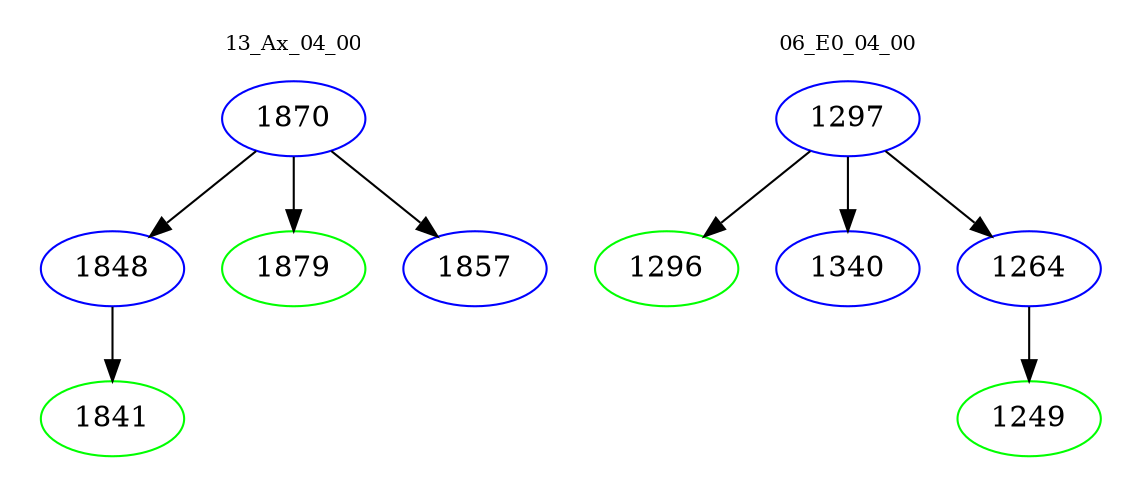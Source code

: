 digraph{
subgraph cluster_0 {
color = white
label = "13_Ax_04_00";
fontsize=10;
T0_1870 [label="1870", color="blue"]
T0_1870 -> T0_1848 [color="black"]
T0_1848 [label="1848", color="blue"]
T0_1848 -> T0_1841 [color="black"]
T0_1841 [label="1841", color="green"]
T0_1870 -> T0_1879 [color="black"]
T0_1879 [label="1879", color="green"]
T0_1870 -> T0_1857 [color="black"]
T0_1857 [label="1857", color="blue"]
}
subgraph cluster_1 {
color = white
label = "06_E0_04_00";
fontsize=10;
T1_1297 [label="1297", color="blue"]
T1_1297 -> T1_1296 [color="black"]
T1_1296 [label="1296", color="green"]
T1_1297 -> T1_1340 [color="black"]
T1_1340 [label="1340", color="blue"]
T1_1297 -> T1_1264 [color="black"]
T1_1264 [label="1264", color="blue"]
T1_1264 -> T1_1249 [color="black"]
T1_1249 [label="1249", color="green"]
}
}
